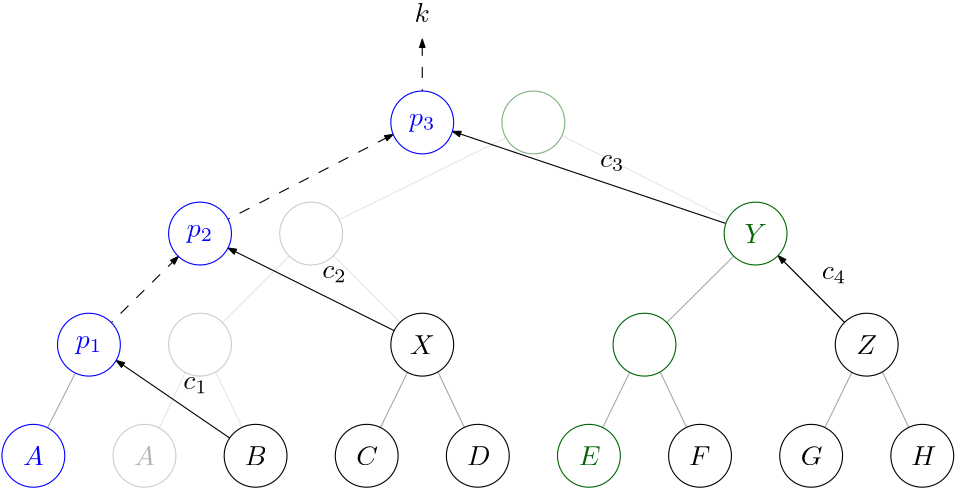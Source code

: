 <?xml version="1.0"?>
<!DOCTYPE ipe SYSTEM "ipe.dtd">
<ipe version="70218" creator="Ipe 7.2.24">
<info created="D:20240309153354" modified="D:20240412190020"/>
<ipestyle name="basic">
<symbol name="arrow/arc(spx)">
<path stroke="sym-stroke" fill="sym-stroke" pen="sym-pen">
0 0 m
-1 0.333 l
-1 -0.333 l
h
</path>
</symbol>
<symbol name="arrow/farc(spx)">
<path stroke="sym-stroke" fill="white" pen="sym-pen">
0 0 m
-1 0.333 l
-1 -0.333 l
h
</path>
</symbol>
<symbol name="arrow/ptarc(spx)">
<path stroke="sym-stroke" fill="sym-stroke" pen="sym-pen">
0 0 m
-1 0.333 l
-0.8 0 l
-1 -0.333 l
h
</path>
</symbol>
<symbol name="arrow/fptarc(spx)">
<path stroke="sym-stroke" fill="white" pen="sym-pen">
0 0 m
-1 0.333 l
-0.8 0 l
-1 -0.333 l
h
</path>
</symbol>
<symbol name="mark/circle(sx)" transformations="translations">
<path fill="sym-stroke">
0.6 0 0 0.6 0 0 e
0.4 0 0 0.4 0 0 e
</path>
</symbol>
<symbol name="mark/disk(sx)" transformations="translations">
<path fill="sym-stroke">
0.6 0 0 0.6 0 0 e
</path>
</symbol>
<symbol name="mark/fdisk(sfx)" transformations="translations">
<group>
<path fill="sym-fill">
0.5 0 0 0.5 0 0 e
</path>
<path fill="sym-stroke" fillrule="eofill">
0.6 0 0 0.6 0 0 e
0.4 0 0 0.4 0 0 e
</path>
</group>
</symbol>
<symbol name="mark/box(sx)" transformations="translations">
<path fill="sym-stroke" fillrule="eofill">
-0.6 -0.6 m
0.6 -0.6 l
0.6 0.6 l
-0.6 0.6 l
h
-0.4 -0.4 m
0.4 -0.4 l
0.4 0.4 l
-0.4 0.4 l
h
</path>
</symbol>
<symbol name="mark/square(sx)" transformations="translations">
<path fill="sym-stroke">
-0.6 -0.6 m
0.6 -0.6 l
0.6 0.6 l
-0.6 0.6 l
h
</path>
</symbol>
<symbol name="mark/fsquare(sfx)" transformations="translations">
<group>
<path fill="sym-fill">
-0.5 -0.5 m
0.5 -0.5 l
0.5 0.5 l
-0.5 0.5 l
h
</path>
<path fill="sym-stroke" fillrule="eofill">
-0.6 -0.6 m
0.6 -0.6 l
0.6 0.6 l
-0.6 0.6 l
h
-0.4 -0.4 m
0.4 -0.4 l
0.4 0.4 l
-0.4 0.4 l
h
</path>
</group>
</symbol>
<symbol name="mark/cross(sx)" transformations="translations">
<group>
<path fill="sym-stroke">
-0.43 -0.57 m
0.57 0.43 l
0.43 0.57 l
-0.57 -0.43 l
h
</path>
<path fill="sym-stroke">
-0.43 0.57 m
0.57 -0.43 l
0.43 -0.57 l
-0.57 0.43 l
h
</path>
</group>
</symbol>
<symbol name="arrow/fnormal(spx)">
<path stroke="sym-stroke" fill="white" pen="sym-pen">
0 0 m
-1 0.333 l
-1 -0.333 l
h
</path>
</symbol>
<symbol name="arrow/pointed(spx)">
<path stroke="sym-stroke" fill="sym-stroke" pen="sym-pen">
0 0 m
-1 0.333 l
-0.8 0 l
-1 -0.333 l
h
</path>
</symbol>
<symbol name="arrow/fpointed(spx)">
<path stroke="sym-stroke" fill="white" pen="sym-pen">
0 0 m
-1 0.333 l
-0.8 0 l
-1 -0.333 l
h
</path>
</symbol>
<symbol name="arrow/linear(spx)">
<path stroke="sym-stroke" pen="sym-pen">
-1 0.333 m
0 0 l
-1 -0.333 l
</path>
</symbol>
<symbol name="arrow/fdouble(spx)">
<path stroke="sym-stroke" fill="white" pen="sym-pen">
0 0 m
-1 0.333 l
-1 -0.333 l
h
-1 0 m
-2 0.333 l
-2 -0.333 l
h
</path>
</symbol>
<symbol name="arrow/double(spx)">
<path stroke="sym-stroke" fill="sym-stroke" pen="sym-pen">
0 0 m
-1 0.333 l
-1 -0.333 l
h
-1 0 m
-2 0.333 l
-2 -0.333 l
h
</path>
</symbol>
<symbol name="arrow/mid-normal(spx)">
<path stroke="sym-stroke" fill="sym-stroke" pen="sym-pen">
0.5 0 m
-0.5 0.333 l
-0.5 -0.333 l
h
</path>
</symbol>
<symbol name="arrow/mid-fnormal(spx)">
<path stroke="sym-stroke" fill="white" pen="sym-pen">
0.5 0 m
-0.5 0.333 l
-0.5 -0.333 l
h
</path>
</symbol>
<symbol name="arrow/mid-pointed(spx)">
<path stroke="sym-stroke" fill="sym-stroke" pen="sym-pen">
0.5 0 m
-0.5 0.333 l
-0.3 0 l
-0.5 -0.333 l
h
</path>
</symbol>
<symbol name="arrow/mid-fpointed(spx)">
<path stroke="sym-stroke" fill="white" pen="sym-pen">
0.5 0 m
-0.5 0.333 l
-0.3 0 l
-0.5 -0.333 l
h
</path>
</symbol>
<symbol name="arrow/mid-double(spx)">
<path stroke="sym-stroke" fill="sym-stroke" pen="sym-pen">
1 0 m
0 0.333 l
0 -0.333 l
h
0 0 m
-1 0.333 l
-1 -0.333 l
h
</path>
</symbol>
<symbol name="arrow/mid-fdouble(spx)">
<path stroke="sym-stroke" fill="white" pen="sym-pen">
1 0 m
0 0.333 l
0 -0.333 l
h
0 0 m
-1 0.333 l
-1 -0.333 l
h
</path>
</symbol>
<anglesize name="22.5 deg" value="22.5"/>
<anglesize name="30 deg" value="30"/>
<anglesize name="45 deg" value="45"/>
<anglesize name="60 deg" value="60"/>
<anglesize name="90 deg" value="90"/>
<arrowsize name="large" value="10"/>
<arrowsize name="small" value="5"/>
<arrowsize name="tiny" value="3"/>
<color name="blue" value="0 0 1"/>
<color name="brown" value="0.647 0.165 0.165"/>
<color name="darkblue" value="0 0 0.545"/>
<color name="darkcyan" value="0 0.545 0.545"/>
<color name="darkgray" value="0.663"/>
<color name="darkgreen" value="0 0.392 0"/>
<color name="darkmagenta" value="0.545 0 0.545"/>
<color name="darkorange" value="1 0.549 0"/>
<color name="darkred" value="0.545 0 0"/>
<color name="gold" value="1 0.843 0"/>
<color name="gray" value="0.745"/>
<color name="green" value="0 1 0"/>
<color name="lightblue" value="0.678 0.847 0.902"/>
<color name="lightcyan" value="0.878 1 1"/>
<color name="lightgray" value="0.827"/>
<color name="lightgreen" value="0.565 0.933 0.565"/>
<color name="lightyellow" value="1 1 0.878"/>
<color name="navy" value="0 0 0.502"/>
<color name="orange" value="1 0.647 0"/>
<color name="pink" value="1 0.753 0.796"/>
<color name="purple" value="0.627 0.125 0.941"/>
<color name="red" value="1 0 0"/>
<color name="seagreen" value="0.18 0.545 0.341"/>
<color name="turquoise" value="0.251 0.878 0.816"/>
<color name="violet" value="0.933 0.51 0.933"/>
<color name="yellow" value="1 1 0"/>
<dashstyle name="dash dot dotted" value="[4 2 1 2 1 2] 0"/>
<dashstyle name="dash dotted" value="[4 2 1 2] 0"/>
<dashstyle name="dashed" value="[4] 0"/>
<dashstyle name="dotted" value="[1 3] 0"/>
<gridsize name="10 pts (~3.5 mm)" value="10"/>
<gridsize name="14 pts (~5 mm)" value="14"/>
<gridsize name="16 pts (~6 mm)" value="16"/>
<gridsize name="20 pts (~7 mm)" value="20"/>
<gridsize name="28 pts (~10 mm)" value="28"/>
<gridsize name="32 pts (~12 mm)" value="32"/>
<gridsize name="4 pts" value="4"/>
<gridsize name="56 pts (~20 mm)" value="56"/>
<gridsize name="8 pts (~3 mm)" value="8"/>
<opacity name="10%" value="0.1"/>
<opacity name="30%" value="0.3"/>
<opacity name="50%" value="0.5"/>
<opacity name="75%" value="0.75"/>
<pen name="fat" value="1.2"/>
<pen name="heavier" value="0.8"/>
<pen name="ultrafat" value="2"/>
<symbolsize name="large" value="5"/>
<symbolsize name="small" value="2"/>
<symbolsize name="tiny" value="1.1"/>
<textsize name="Huge" value="\Huge"/>
<textsize name="LARGE" value="\LARGE"/>
<textsize name="Large" value="\Large"/>
<textsize name="footnote" value="\footnotesize"/>
<textsize name="huge" value="\huge"/>
<textsize name="large" value="\large"/>
<textsize name="small" value="\small"/>
<textsize name="tiny" value="\tiny"/>
<textstyle name="center" begin="\begin{center}" end="\end{center}"/>
<textstyle name="item" begin="\begin{itemize}\item{}" end="\end{itemize}"/>
<textstyle name="itemize" begin="\begin{itemize}" end="\end{itemize}"/>
<tiling name="falling" angle="-60" step="4" width="1"/>
<tiling name="rising" angle="30" step="4" width="1"/>
</ipestyle>
<ipestyle name="personal">
<opacity name="20%" value="0.2"/>
</ipestyle>
<page>
<layer name="alpha"/>
<view layers="alpha" active="alpha"/>
<path layer="alpha" matrix="1 0 0 1 180 40" stroke="darkgray">
220 640 m
188.056 672.056 l
</path>
<path stroke="black" fill="1" arrow="normal/tiny">
400 680 m
368.072 712.072 l
</path>
<path matrix="1 0 0 1 20 40" stroke="black" fill="1" opacity="50%" stroke-opacity="10%">
340 680 m
270.269 715.253 l
</path>
<path matrix="1 0 0 1 0 40" stroke="black" fill="1" arrow="normal/tiny">
360 680 m
250.851 716.799 l
</path>
<path matrix="1 0 0 1 180 40" stroke="darkgray">
140 640 m
172.117 671.884 l
</path>
<path matrix="1 0 0 1 0 40" stroke="black" fill="1" arrow="normal/tiny">
240 640 m
170.049 674.803 l
</path>
<path matrix="1 0 0 1 0 40" stroke="black" fill="1" arrow="normal/tiny">
180 600 m
129.799 634.345 l
</path>
<path matrix="1 0 0 1 0 40" stroke="black" fill="1" dash="dashed" arrow="normal/tiny">
240 720 m
240 750 l
</path>
<path matrix="1 0 0 1 0 40" stroke="black" fill="1" dash="dashed" arrow="normal/tiny">
160 680 m
229.531 715.71 l
</path>
<path matrix="1 0 0 1 0 40" stroke="black" fill="1" dash="dashed" arrow="normal/tiny">
120 640 m
152.224 671.782 l
</path>
<path matrix="1 0 0 1 0 40" stroke="darkgray">
100 600 m
115.11 629.798 l
</path>
<path matrix="1 0 0 1 0 40" stroke="black" fill="1" opacity="50%" stroke-opacity="10%">
210.414 685.133 m
270.088 714.546 l
</path>
<path matrix="1 0 0 1 100 40" stroke="darkgray">
160 600 m
145.647 630.196 l
</path>
<path matrix="1 0 0 1 100 40" stroke="darkgray">
120 600 m
134.661 630.025 l
</path>
<path matrix="1 0 0 1 20 40" stroke="black" fill="1" opacity="50%" stroke-opacity="10%">
160 600 m
145.647 630.196 l
</path>
<path matrix="1 0 0 1 0 40" stroke="black" fill="1" opacity="50%" stroke-opacity="10%">
145.323 609.983 m
154.661 630.025 l
</path>
<path matrix="1 0 0 1 20 40" stroke="black" fill="1" opacity="50%" stroke-opacity="10%">
220 640 m
188.056 672.056 l
</path>
<path matrix="1 0 0 1 0 40" stroke="black" fill="1" opacity="50%" stroke-opacity="10%">
167.949 647.892 m
192.117 671.884 l
</path>
<path matrix="1 0 0 1 -80 -24" stroke="black" fill="1" opacity="50%" stroke-opacity="20%">
11.3137 0 0 11.3137 240 704 e
</path>
<path matrix="1 0 0 1 -40 16" stroke="black" fill="1" opacity="50%" stroke-opacity="20%">
11.3137 0 0 11.3137 240 704 e
</path>
<group matrix="1 0 0 1 -74.854 61.998">
<path matrix="1 0 0 1 14.854 -125.998" stroke="black" fill="white">
11.3137 0 0 11.3137 240 704 e
</path>
<text matrix="1 0 0 1 16.0105 -80.309" transformations="translations" pos="234.815 654.907" stroke="black" type="label" width="8.057" height="6.808" depth="0" valign="baseline" style="math">B</text>
</group>
<path matrix="1 0 0 1 40 56" stroke="darkgreen" fill="1" opacity="50%">
11.3137 0 0 11.3137 240 704 e
</path>
<group matrix="1 0 0 1 68.4822 77.296">
<path matrix="1 0 0 1 -88.4822 -141.296" stroke="black" fill="white">
11.3137 0 0 11.3137 240 704 e
</path>
<text matrix="1 0 0 1 -87.0332 -95.6074" transformations="translations" pos="234.815 654.907" stroke="black" type="label" width="7.833" height="6.808" depth="0" valign="baseline" style="math">C
</text>
</group>
<group matrix="1 0 0 1 5.146 61.998">
<path matrix="1 0 0 1 14.854 -125.998" stroke="black" fill="white">
11.3137 0 0 11.3137 240 704 e
</path>
<text matrix="1 0 0 1 16.0105 -80.309" transformations="translations" pos="234.815 654.907" stroke="black" type="label" width="8.525" height="6.808" depth="0" valign="baseline" style="math">D
</text>
</group>
<path matrix="1 0 0 1 260 40" stroke="darkgray">
160 600 m
145.647 630.196 l
</path>
<path matrix="1 0 0 1 260 40" stroke="darkgray">
120 600 m
134.661 630.025 l
</path>
<path matrix="1 0 0 1 180 40" stroke="darkgray">
160 600 m
145.647 630.196 l
</path>
<path matrix="1 0 0 1 180 40" stroke="darkgray">
120 600 m
134.661 630.025 l
</path>
<path matrix="1 0 0 1 80 -24" stroke="darkgreen" fill="1">
11.3137 0 0 11.3137 240 704 e
</path>
<path matrix="1 0 0 1 120 16" stroke="darkgreen" fill="1">
11.3137 0 0 11.3137 240 704 e
</path>
<group matrix="1 0 0 1 85.146 61.998">
<path matrix="1 0 0 1 14.854 -125.998" stroke="black" fill="white">
11.3137 0 0 11.3137 240 704 e
</path>
<text matrix="1 0 0 1 16.0105 -80.309" transformations="translations" pos="234.815 654.907" stroke="black" type="label" width="7.79" height="6.808" depth="0" valign="baseline" style="math">F</text>
</group>
<path matrix="1 0 0 1 160 -24" stroke="black" fill="1">
11.3137 0 0 11.3137 240 704 e
</path>
<group matrix="1 0 0 1 228.482 77.296">
<path matrix="1 0 0 1 -88.4822 -141.296" stroke="black" fill="white">
11.3137 0 0 11.3137 240 704 e
</path>
<text matrix="1 0 0 1 -87.0332 -95.6074" transformations="translations" pos="234.815 654.907" stroke="black" type="label" width="7.833" height="6.808" depth="0" valign="baseline" style="math">G</text>
</group>
<group matrix="1 0 0 1 165.146 61.998">
<path matrix="1 0 0 1 14.854 -125.998" stroke="black" fill="white">
11.3137 0 0 11.3137 240 704 e
</path>
<text matrix="1 0 0 1 16.0105 -80.309" transformations="translations" pos="234.815 654.907" stroke="black" type="label" width="9.091" height="6.808" depth="0" valign="baseline" style="math">H</text>
</group>
<path matrix="1 0 0 1 -140 -64" stroke="blue" fill="1">
11.3137 0 0 11.3137 240 704 e
</path>
<path matrix="1 0 0 1 -80 16" stroke="blue" fill="1">
11.3137 0 0 11.3137 240 704 e
</path>
<path matrix="1 0 0 1 0 56" stroke="blue" fill="1">
11.3137 0 0 11.3137 240 704 e
</path>
<path matrix="1 0 0 1 -100 -64" stroke="black" fill="1" opacity="50%" stroke-opacity="20%">
11.3137 0 0 11.3137 240 704 e
</path>
<text matrix="1 0 0 1 -98.551 -18.3114" transformations="translations" pos="234.815 654.907" stroke="black" type="label" width="7.472" height="6.808" depth="0" valign="baseline" style="math" opacity="30%">A</text>
<text matrix="1 0 0 1 -3.999 36.596" transformations="translations" pos="360 680" stroke="darkgreen" type="label" width="7.998" height="6.808" depth="0" valign="baseline" style="math">Y</text>
<text matrix="1 0 0 1 2.75 36.164" transformations="translations" pos="240 760" stroke="black" type="label" width="5.5" height="6.918" depth="0" halign="right" valign="baseline" style="math">k</text>
<text matrix="1 0 0 1 -3.736 36.596" transformations="translations" pos="100 600" stroke="blue" type="label" width="7.472" height="6.808" depth="0" valign="baseline" style="math">A</text>
<text matrix="1 0 0 1 0 40" transformations="translations" pos="160 680" stroke="blue" type="label" width="9.482" height="4.297" depth="1.93" halign="center" valign="center" style="math">p_2</text>
<text matrix="1 0 0 1 0 40" transformations="translations" pos="240 720" stroke="blue" type="label" width="9.482" height="4.297" depth="1.93" halign="center" valign="center" style="math">p_3</text>
<text matrix="1 0 0 1 -16 24" transformations="translations" pos="320 720" stroke="black" type="label" width="8.781" height="4.294" depth="1.49" valign="baseline" style="math">c_3</text>
<text matrix="1 0 0 1 -116 -16" transformations="translations" pos="320 720" stroke="black" type="label" width="8.781" height="4.294" depth="1.49" valign="baseline" style="math">c_2</text>
<text matrix="1 0 0 1 -166 -56" transformations="translations" pos="320 720" stroke="black" type="label" width="8.781" height="4.294" depth="1.49" valign="baseline" style="math">c_1</text>
<path matrix="1 0 0 1 -120 -24" stroke="blue" fill="1">
11.3137 0 0 11.3137 240 704 e
</path>
<text matrix="1 0 0 1 -4.741 38.8165" transformations="translations" pos="120 640" stroke="blue" type="label" width="9.482" height="4.297" depth="1.93" valign="baseline" style="math">p_1</text>
<path matrix="1 0 0 1 0 -24" stroke="black" fill="1">
11.3137 0 0 11.3137 240 704 e
</path>
<text matrix="1 0 0 1 -80 40" transformations="translations" pos="320 640" stroke="black" type="label" width="9.036" height="6.808" depth="0" halign="center" valign="center" style="math">X</text>
<path matrix="1 0 0 1 59.9998 -64" stroke="darkgreen" fill="1">
11.3137 0 0 11.3137 240 704 e
</path>
<text matrix="1 0 0 1 61.4488 -18.3114" transformations="translations" pos="234.815 654.907" stroke="darkgreen" type="label" width="7.929" height="6.808" depth="0" valign="baseline" style="math">E</text>
<text matrix="1 0 0 1 -6.17742 -6.37047" transformations="translations" pos="390 710" stroke="black" type="label" width="8.781" height="4.294" depth="1.49" valign="baseline" style="math">c_4
</text>
<text transformations="translations" pos="400 680" stroke="black" type="label" width="7.513" height="6.808" depth="0" halign="center" valign="center" style="math">Z</text>
</page>
</ipe>
